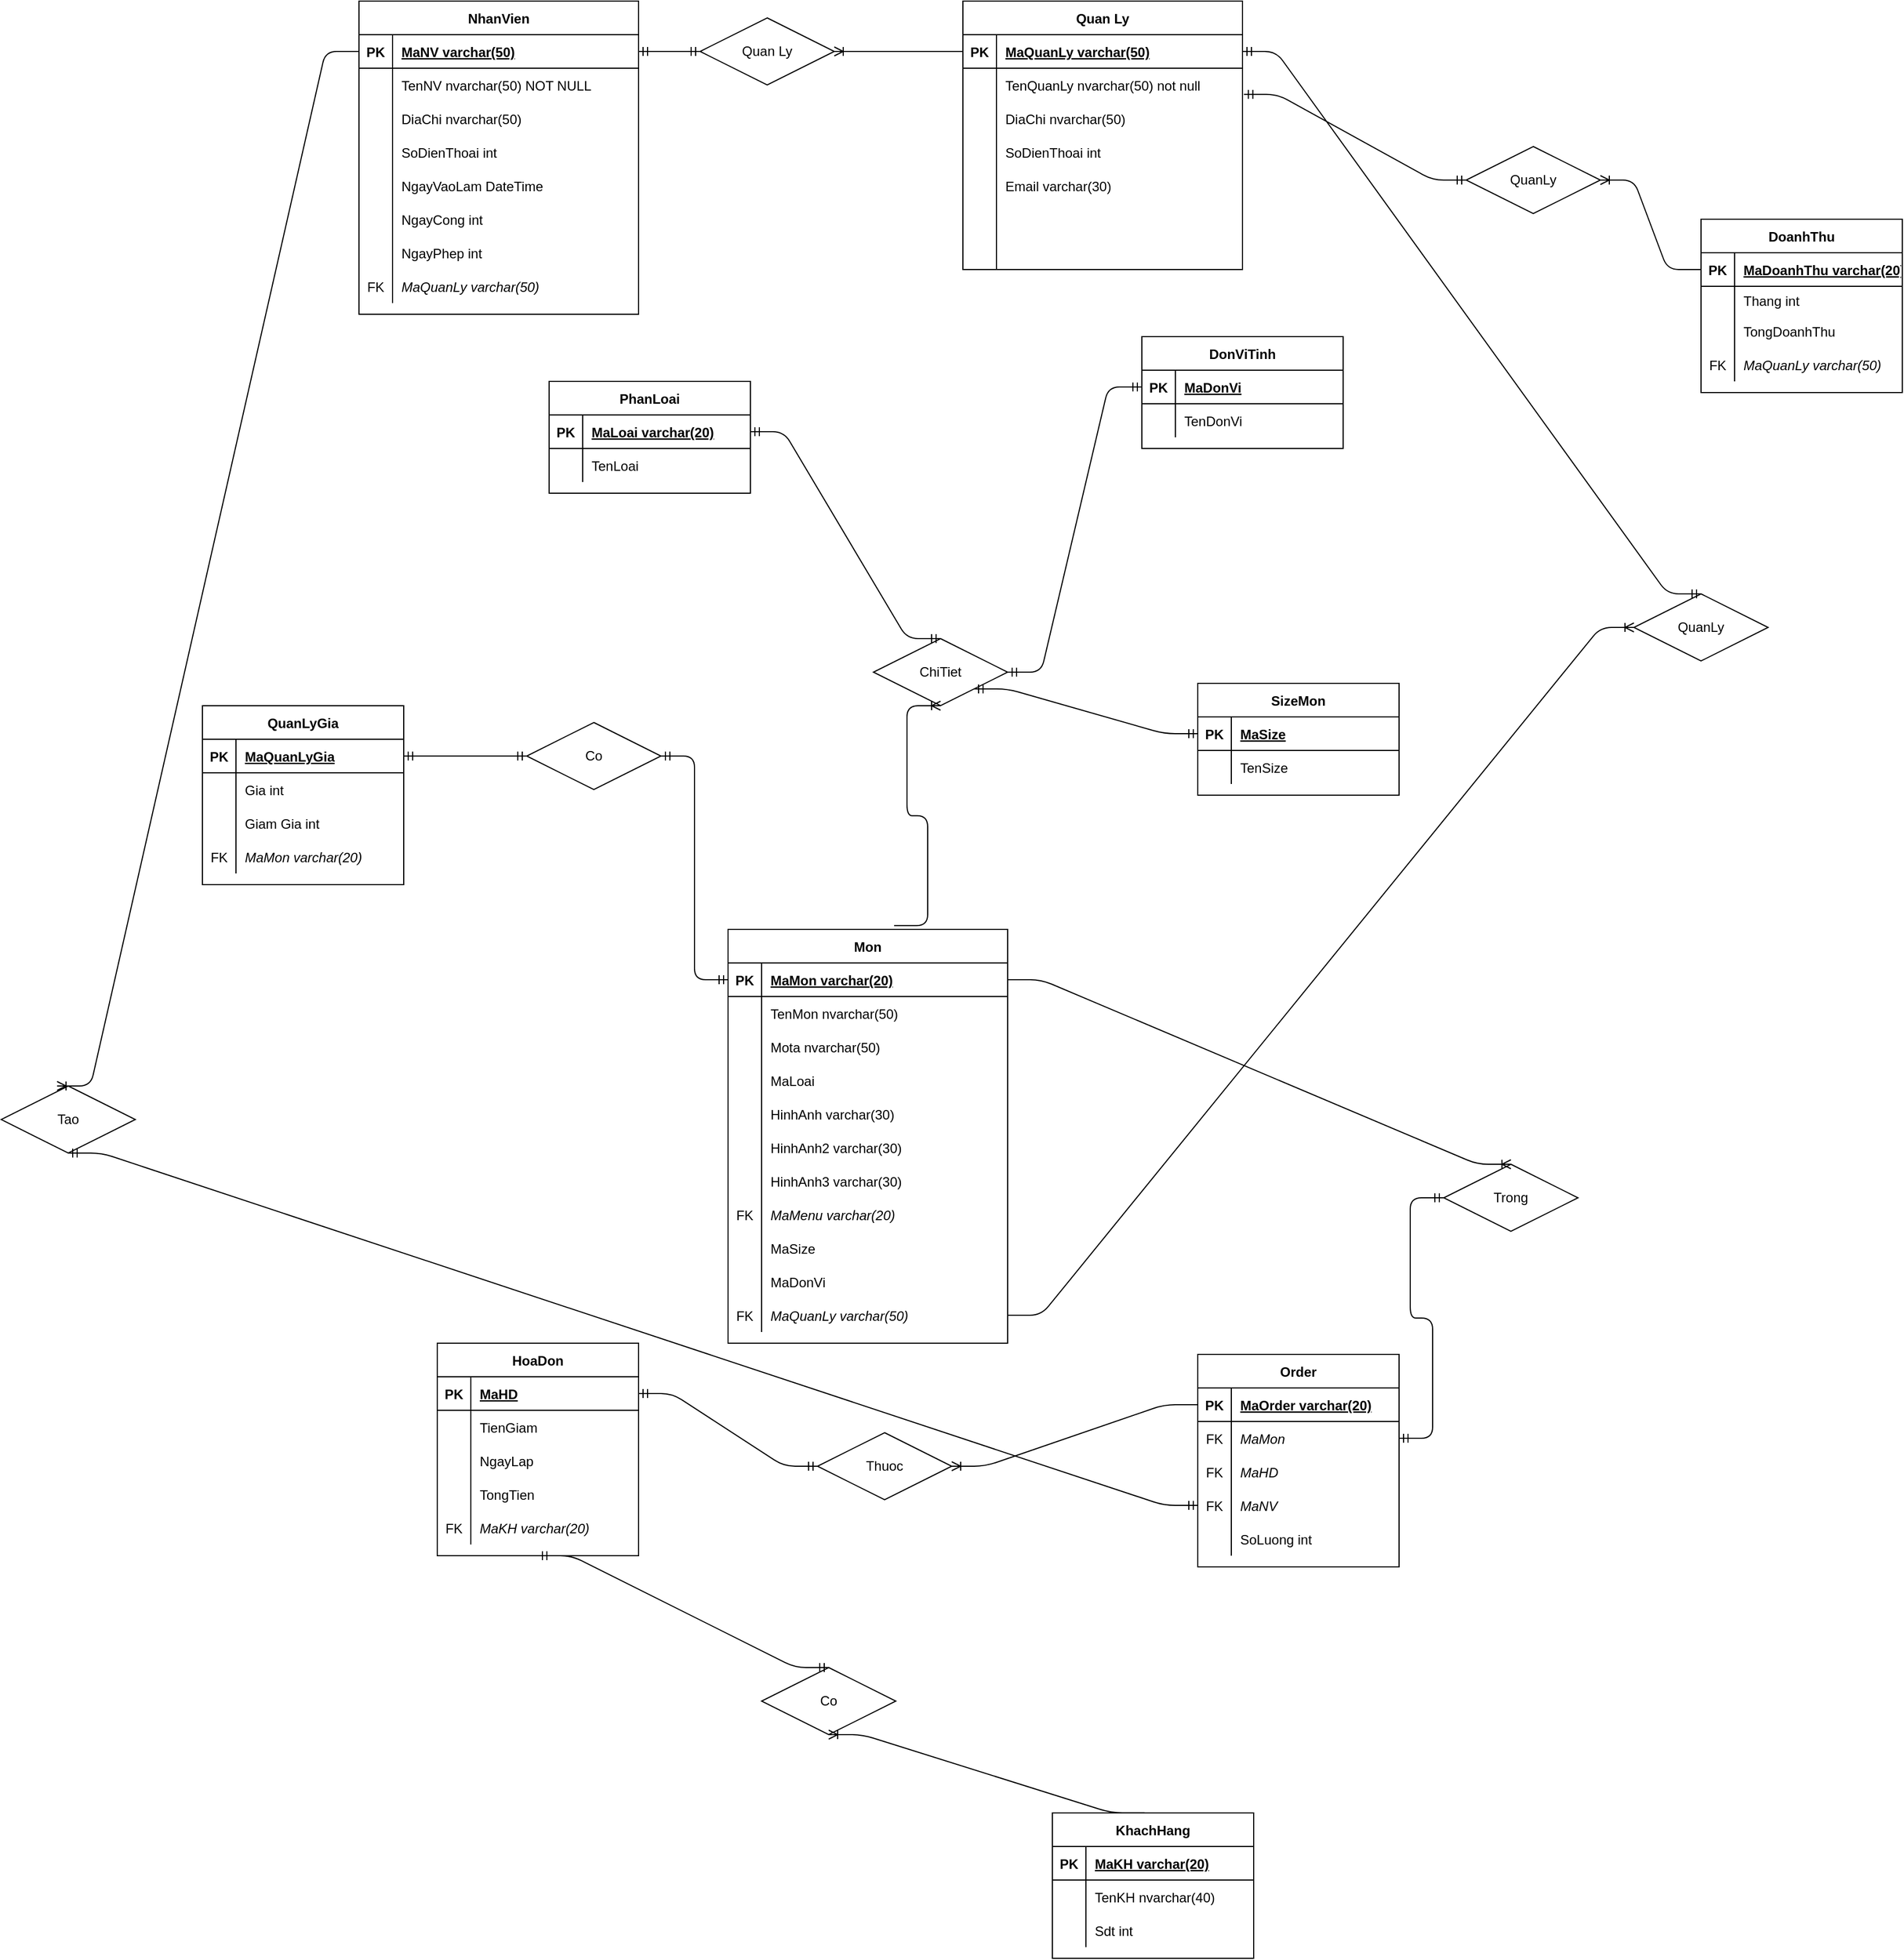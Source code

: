<mxfile version="14.5.7" type="github">
  <diagram id="R2lEEEUBdFMjLlhIrx00" name="Page-1">
    <mxGraphModel dx="3743" dy="1640" grid="1" gridSize="10" guides="1" tooltips="1" connect="1" arrows="1" fold="1" page="1" pageScale="1" pageWidth="850" pageHeight="1100" math="0" shadow="0" extFonts="Permanent Marker^https://fonts.googleapis.com/css?family=Permanent+Marker">
      <root>
        <mxCell id="0" />
        <mxCell id="1" parent="0" />
        <mxCell id="C-vyLk0tnHw3VtMMgP7b-2" value="Quan Ly" style="shape=table;startSize=30;container=1;collapsible=1;childLayout=tableLayout;fixedRows=1;rowLines=0;fontStyle=1;align=center;resizeLast=1;" parent="1" vertex="1">
          <mxGeometry x="660" y="120" width="250" height="240" as="geometry" />
        </mxCell>
        <mxCell id="C-vyLk0tnHw3VtMMgP7b-3" value="" style="shape=partialRectangle;collapsible=0;dropTarget=0;pointerEvents=0;fillColor=none;points=[[0,0.5],[1,0.5]];portConstraint=eastwest;top=0;left=0;right=0;bottom=1;" parent="C-vyLk0tnHw3VtMMgP7b-2" vertex="1">
          <mxGeometry y="30" width="250" height="30" as="geometry" />
        </mxCell>
        <mxCell id="C-vyLk0tnHw3VtMMgP7b-4" value="PK" style="shape=partialRectangle;overflow=hidden;connectable=0;fillColor=none;top=0;left=0;bottom=0;right=0;fontStyle=1;" parent="C-vyLk0tnHw3VtMMgP7b-3" vertex="1">
          <mxGeometry width="30" height="30" as="geometry" />
        </mxCell>
        <mxCell id="C-vyLk0tnHw3VtMMgP7b-5" value="MaQuanLy varchar(50)" style="shape=partialRectangle;overflow=hidden;connectable=0;fillColor=none;top=0;left=0;bottom=0;right=0;align=left;spacingLeft=6;fontStyle=5;" parent="C-vyLk0tnHw3VtMMgP7b-3" vertex="1">
          <mxGeometry x="30" width="220" height="30" as="geometry" />
        </mxCell>
        <mxCell id="C-vyLk0tnHw3VtMMgP7b-6" value="" style="shape=partialRectangle;collapsible=0;dropTarget=0;pointerEvents=0;fillColor=none;points=[[0,0.5],[1,0.5]];portConstraint=eastwest;top=0;left=0;right=0;bottom=0;" parent="C-vyLk0tnHw3VtMMgP7b-2" vertex="1">
          <mxGeometry y="60" width="250" height="30" as="geometry" />
        </mxCell>
        <mxCell id="C-vyLk0tnHw3VtMMgP7b-7" value="" style="shape=partialRectangle;overflow=hidden;connectable=0;fillColor=none;top=0;left=0;bottom=0;right=0;" parent="C-vyLk0tnHw3VtMMgP7b-6" vertex="1">
          <mxGeometry width="30" height="30" as="geometry" />
        </mxCell>
        <mxCell id="C-vyLk0tnHw3VtMMgP7b-8" value="TenQuanLy nvarchar(50) not null" style="shape=partialRectangle;overflow=hidden;connectable=0;fillColor=none;top=0;left=0;bottom=0;right=0;align=left;spacingLeft=6;" parent="C-vyLk0tnHw3VtMMgP7b-6" vertex="1">
          <mxGeometry x="30" width="220" height="30" as="geometry" />
        </mxCell>
        <mxCell id="C-vyLk0tnHw3VtMMgP7b-9" value="" style="shape=partialRectangle;collapsible=0;dropTarget=0;pointerEvents=0;fillColor=none;points=[[0,0.5],[1,0.5]];portConstraint=eastwest;top=0;left=0;right=0;bottom=0;" parent="C-vyLk0tnHw3VtMMgP7b-2" vertex="1">
          <mxGeometry y="90" width="250" height="30" as="geometry" />
        </mxCell>
        <mxCell id="C-vyLk0tnHw3VtMMgP7b-10" value="" style="shape=partialRectangle;overflow=hidden;connectable=0;fillColor=none;top=0;left=0;bottom=0;right=0;" parent="C-vyLk0tnHw3VtMMgP7b-9" vertex="1">
          <mxGeometry width="30" height="30" as="geometry" />
        </mxCell>
        <mxCell id="C-vyLk0tnHw3VtMMgP7b-11" value="DiaChi nvarchar(50)" style="shape=partialRectangle;overflow=hidden;connectable=0;fillColor=none;top=0;left=0;bottom=0;right=0;align=left;spacingLeft=6;" parent="C-vyLk0tnHw3VtMMgP7b-9" vertex="1">
          <mxGeometry x="30" width="220" height="30" as="geometry" />
        </mxCell>
        <mxCell id="LUXs8uu_ALPXxL6CCPaX-58" value="" style="shape=partialRectangle;collapsible=0;dropTarget=0;pointerEvents=0;fillColor=none;points=[[0,0.5],[1,0.5]];portConstraint=eastwest;top=0;left=0;right=0;bottom=0;" vertex="1" parent="C-vyLk0tnHw3VtMMgP7b-2">
          <mxGeometry y="120" width="250" height="30" as="geometry" />
        </mxCell>
        <mxCell id="LUXs8uu_ALPXxL6CCPaX-59" value="" style="shape=partialRectangle;overflow=hidden;connectable=0;fillColor=none;top=0;left=0;bottom=0;right=0;" vertex="1" parent="LUXs8uu_ALPXxL6CCPaX-58">
          <mxGeometry width="30" height="30" as="geometry" />
        </mxCell>
        <mxCell id="LUXs8uu_ALPXxL6CCPaX-60" value="SoDienThoai int" style="shape=partialRectangle;overflow=hidden;connectable=0;fillColor=none;top=0;left=0;bottom=0;right=0;align=left;spacingLeft=6;" vertex="1" parent="LUXs8uu_ALPXxL6CCPaX-58">
          <mxGeometry x="30" width="220" height="30" as="geometry" />
        </mxCell>
        <mxCell id="LUXs8uu_ALPXxL6CCPaX-61" value="" style="shape=partialRectangle;collapsible=0;dropTarget=0;pointerEvents=0;fillColor=none;points=[[0,0.5],[1,0.5]];portConstraint=eastwest;top=0;left=0;right=0;bottom=0;" vertex="1" parent="C-vyLk0tnHw3VtMMgP7b-2">
          <mxGeometry y="150" width="250" height="30" as="geometry" />
        </mxCell>
        <mxCell id="LUXs8uu_ALPXxL6CCPaX-62" value="" style="shape=partialRectangle;overflow=hidden;connectable=0;fillColor=none;top=0;left=0;bottom=0;right=0;" vertex="1" parent="LUXs8uu_ALPXxL6CCPaX-61">
          <mxGeometry width="30" height="30" as="geometry" />
        </mxCell>
        <mxCell id="LUXs8uu_ALPXxL6CCPaX-63" value="Email varchar(30)" style="shape=partialRectangle;overflow=hidden;connectable=0;fillColor=none;top=0;left=0;bottom=0;right=0;align=left;spacingLeft=6;" vertex="1" parent="LUXs8uu_ALPXxL6CCPaX-61">
          <mxGeometry x="30" width="220" height="30" as="geometry" />
        </mxCell>
        <mxCell id="LUXs8uu_ALPXxL6CCPaX-64" value="" style="shape=partialRectangle;collapsible=0;dropTarget=0;pointerEvents=0;fillColor=none;points=[[0,0.5],[1,0.5]];portConstraint=eastwest;top=0;left=0;right=0;bottom=0;" vertex="1" parent="C-vyLk0tnHw3VtMMgP7b-2">
          <mxGeometry y="180" width="250" height="30" as="geometry" />
        </mxCell>
        <mxCell id="LUXs8uu_ALPXxL6CCPaX-65" value="" style="shape=partialRectangle;overflow=hidden;connectable=0;fillColor=none;top=0;left=0;bottom=0;right=0;" vertex="1" parent="LUXs8uu_ALPXxL6CCPaX-64">
          <mxGeometry width="30" height="30" as="geometry" />
        </mxCell>
        <mxCell id="LUXs8uu_ALPXxL6CCPaX-66" value="" style="shape=partialRectangle;overflow=hidden;connectable=0;fillColor=none;top=0;left=0;bottom=0;right=0;align=left;spacingLeft=6;" vertex="1" parent="LUXs8uu_ALPXxL6CCPaX-64">
          <mxGeometry x="30" width="220" height="30" as="geometry" />
        </mxCell>
        <mxCell id="LUXs8uu_ALPXxL6CCPaX-67" value="" style="shape=partialRectangle;collapsible=0;dropTarget=0;pointerEvents=0;fillColor=none;points=[[0,0.5],[1,0.5]];portConstraint=eastwest;top=0;left=0;right=0;bottom=0;" vertex="1" parent="C-vyLk0tnHw3VtMMgP7b-2">
          <mxGeometry y="210" width="250" height="30" as="geometry" />
        </mxCell>
        <mxCell id="LUXs8uu_ALPXxL6CCPaX-68" value="" style="shape=partialRectangle;overflow=hidden;connectable=0;fillColor=none;top=0;left=0;bottom=0;right=0;" vertex="1" parent="LUXs8uu_ALPXxL6CCPaX-67">
          <mxGeometry width="30" height="30" as="geometry" />
        </mxCell>
        <mxCell id="LUXs8uu_ALPXxL6CCPaX-69" value="" style="shape=partialRectangle;overflow=hidden;connectable=0;fillColor=none;top=0;left=0;bottom=0;right=0;align=left;spacingLeft=6;" vertex="1" parent="LUXs8uu_ALPXxL6CCPaX-67">
          <mxGeometry x="30" width="220" height="30" as="geometry" />
        </mxCell>
        <mxCell id="C-vyLk0tnHw3VtMMgP7b-13" value="Mon" style="shape=table;startSize=30;container=1;collapsible=1;childLayout=tableLayout;fixedRows=1;rowLines=0;fontStyle=1;align=center;resizeLast=1;" parent="1" vertex="1">
          <mxGeometry x="450" y="950" width="250" height="370" as="geometry" />
        </mxCell>
        <mxCell id="C-vyLk0tnHw3VtMMgP7b-14" value="" style="shape=partialRectangle;collapsible=0;dropTarget=0;pointerEvents=0;fillColor=none;points=[[0,0.5],[1,0.5]];portConstraint=eastwest;top=0;left=0;right=0;bottom=1;" parent="C-vyLk0tnHw3VtMMgP7b-13" vertex="1">
          <mxGeometry y="30" width="250" height="30" as="geometry" />
        </mxCell>
        <mxCell id="C-vyLk0tnHw3VtMMgP7b-15" value="PK" style="shape=partialRectangle;overflow=hidden;connectable=0;fillColor=none;top=0;left=0;bottom=0;right=0;fontStyle=1;" parent="C-vyLk0tnHw3VtMMgP7b-14" vertex="1">
          <mxGeometry width="30" height="30" as="geometry" />
        </mxCell>
        <mxCell id="C-vyLk0tnHw3VtMMgP7b-16" value="MaMon varchar(20)" style="shape=partialRectangle;overflow=hidden;connectable=0;fillColor=none;top=0;left=0;bottom=0;right=0;align=left;spacingLeft=6;fontStyle=5;" parent="C-vyLk0tnHw3VtMMgP7b-14" vertex="1">
          <mxGeometry x="30" width="220" height="30" as="geometry" />
        </mxCell>
        <mxCell id="C-vyLk0tnHw3VtMMgP7b-17" value="" style="shape=partialRectangle;collapsible=0;dropTarget=0;pointerEvents=0;fillColor=none;points=[[0,0.5],[1,0.5]];portConstraint=eastwest;top=0;left=0;right=0;bottom=0;" parent="C-vyLk0tnHw3VtMMgP7b-13" vertex="1">
          <mxGeometry y="60" width="250" height="30" as="geometry" />
        </mxCell>
        <mxCell id="C-vyLk0tnHw3VtMMgP7b-18" value="" style="shape=partialRectangle;overflow=hidden;connectable=0;fillColor=none;top=0;left=0;bottom=0;right=0;" parent="C-vyLk0tnHw3VtMMgP7b-17" vertex="1">
          <mxGeometry width="30" height="30" as="geometry" />
        </mxCell>
        <mxCell id="C-vyLk0tnHw3VtMMgP7b-19" value="TenMon nvarchar(50)" style="shape=partialRectangle;overflow=hidden;connectable=0;fillColor=none;top=0;left=0;bottom=0;right=0;align=left;spacingLeft=6;" parent="C-vyLk0tnHw3VtMMgP7b-17" vertex="1">
          <mxGeometry x="30" width="220" height="30" as="geometry" />
        </mxCell>
        <mxCell id="C-vyLk0tnHw3VtMMgP7b-20" value="" style="shape=partialRectangle;collapsible=0;dropTarget=0;pointerEvents=0;fillColor=none;points=[[0,0.5],[1,0.5]];portConstraint=eastwest;top=0;left=0;right=0;bottom=0;" parent="C-vyLk0tnHw3VtMMgP7b-13" vertex="1">
          <mxGeometry y="90" width="250" height="30" as="geometry" />
        </mxCell>
        <mxCell id="C-vyLk0tnHw3VtMMgP7b-21" value="" style="shape=partialRectangle;overflow=hidden;connectable=0;fillColor=none;top=0;left=0;bottom=0;right=0;" parent="C-vyLk0tnHw3VtMMgP7b-20" vertex="1">
          <mxGeometry width="30" height="30" as="geometry" />
        </mxCell>
        <mxCell id="C-vyLk0tnHw3VtMMgP7b-22" value="Mota nvarchar(50)" style="shape=partialRectangle;overflow=hidden;connectable=0;fillColor=none;top=0;left=0;bottom=0;right=0;align=left;spacingLeft=6;" parent="C-vyLk0tnHw3VtMMgP7b-20" vertex="1">
          <mxGeometry x="30" width="220" height="30" as="geometry" />
        </mxCell>
        <mxCell id="LUXs8uu_ALPXxL6CCPaX-73" value="" style="shape=partialRectangle;collapsible=0;dropTarget=0;pointerEvents=0;fillColor=none;points=[[0,0.5],[1,0.5]];portConstraint=eastwest;top=0;left=0;right=0;bottom=0;" vertex="1" parent="C-vyLk0tnHw3VtMMgP7b-13">
          <mxGeometry y="120" width="250" height="30" as="geometry" />
        </mxCell>
        <mxCell id="LUXs8uu_ALPXxL6CCPaX-74" value="" style="shape=partialRectangle;overflow=hidden;connectable=0;fillColor=none;top=0;left=0;bottom=0;right=0;" vertex="1" parent="LUXs8uu_ALPXxL6CCPaX-73">
          <mxGeometry width="30" height="30" as="geometry" />
        </mxCell>
        <mxCell id="LUXs8uu_ALPXxL6CCPaX-75" value="MaLoai" style="shape=partialRectangle;overflow=hidden;connectable=0;fillColor=none;top=0;left=0;bottom=0;right=0;align=left;spacingLeft=6;" vertex="1" parent="LUXs8uu_ALPXxL6CCPaX-73">
          <mxGeometry x="30" width="220" height="30" as="geometry" />
        </mxCell>
        <mxCell id="LUXs8uu_ALPXxL6CCPaX-79" value="" style="shape=partialRectangle;collapsible=0;dropTarget=0;pointerEvents=0;fillColor=none;points=[[0,0.5],[1,0.5]];portConstraint=eastwest;top=0;left=0;right=0;bottom=0;" vertex="1" parent="C-vyLk0tnHw3VtMMgP7b-13">
          <mxGeometry y="150" width="250" height="30" as="geometry" />
        </mxCell>
        <mxCell id="LUXs8uu_ALPXxL6CCPaX-80" value="" style="shape=partialRectangle;overflow=hidden;connectable=0;fillColor=none;top=0;left=0;bottom=0;right=0;" vertex="1" parent="LUXs8uu_ALPXxL6CCPaX-79">
          <mxGeometry width="30" height="30" as="geometry" />
        </mxCell>
        <mxCell id="LUXs8uu_ALPXxL6CCPaX-81" value="HinhAnh varchar(30)" style="shape=partialRectangle;overflow=hidden;connectable=0;fillColor=none;top=0;left=0;bottom=0;right=0;align=left;spacingLeft=6;" vertex="1" parent="LUXs8uu_ALPXxL6CCPaX-79">
          <mxGeometry x="30" width="220" height="30" as="geometry" />
        </mxCell>
        <mxCell id="LUXs8uu_ALPXxL6CCPaX-82" value="" style="shape=partialRectangle;collapsible=0;dropTarget=0;pointerEvents=0;fillColor=none;points=[[0,0.5],[1,0.5]];portConstraint=eastwest;top=0;left=0;right=0;bottom=0;" vertex="1" parent="C-vyLk0tnHw3VtMMgP7b-13">
          <mxGeometry y="180" width="250" height="30" as="geometry" />
        </mxCell>
        <mxCell id="LUXs8uu_ALPXxL6CCPaX-83" value="" style="shape=partialRectangle;overflow=hidden;connectable=0;fillColor=none;top=0;left=0;bottom=0;right=0;" vertex="1" parent="LUXs8uu_ALPXxL6CCPaX-82">
          <mxGeometry width="30" height="30" as="geometry" />
        </mxCell>
        <mxCell id="LUXs8uu_ALPXxL6CCPaX-84" value="HinhAnh2 varchar(30)" style="shape=partialRectangle;overflow=hidden;connectable=0;fillColor=none;top=0;left=0;bottom=0;right=0;align=left;spacingLeft=6;" vertex="1" parent="LUXs8uu_ALPXxL6CCPaX-82">
          <mxGeometry x="30" width="220" height="30" as="geometry" />
        </mxCell>
        <mxCell id="LUXs8uu_ALPXxL6CCPaX-107" value="" style="shape=partialRectangle;collapsible=0;dropTarget=0;pointerEvents=0;fillColor=none;points=[[0,0.5],[1,0.5]];portConstraint=eastwest;top=0;left=0;right=0;bottom=0;" vertex="1" parent="C-vyLk0tnHw3VtMMgP7b-13">
          <mxGeometry y="210" width="250" height="30" as="geometry" />
        </mxCell>
        <mxCell id="LUXs8uu_ALPXxL6CCPaX-108" value="" style="shape=partialRectangle;overflow=hidden;connectable=0;fillColor=none;top=0;left=0;bottom=0;right=0;" vertex="1" parent="LUXs8uu_ALPXxL6CCPaX-107">
          <mxGeometry width="30" height="30" as="geometry" />
        </mxCell>
        <mxCell id="LUXs8uu_ALPXxL6CCPaX-109" value="HinhAnh3 varchar(30)" style="shape=partialRectangle;overflow=hidden;connectable=0;fillColor=none;top=0;left=0;bottom=0;right=0;align=left;spacingLeft=6;" vertex="1" parent="LUXs8uu_ALPXxL6CCPaX-107">
          <mxGeometry x="30" width="220" height="30" as="geometry" />
        </mxCell>
        <mxCell id="LUXs8uu_ALPXxL6CCPaX-145" value="" style="shape=partialRectangle;collapsible=0;dropTarget=0;pointerEvents=0;fillColor=none;points=[[0,0.5],[1,0.5]];portConstraint=eastwest;top=0;left=0;right=0;bottom=0;" vertex="1" parent="C-vyLk0tnHw3VtMMgP7b-13">
          <mxGeometry y="240" width="250" height="30" as="geometry" />
        </mxCell>
        <mxCell id="LUXs8uu_ALPXxL6CCPaX-146" value="FK" style="shape=partialRectangle;overflow=hidden;connectable=0;fillColor=none;top=0;left=0;bottom=0;right=0;" vertex="1" parent="LUXs8uu_ALPXxL6CCPaX-145">
          <mxGeometry width="30" height="30" as="geometry" />
        </mxCell>
        <mxCell id="LUXs8uu_ALPXxL6CCPaX-147" value="MaMenu varchar(20)" style="shape=partialRectangle;overflow=hidden;connectable=0;fillColor=none;top=0;left=0;bottom=0;right=0;align=left;spacingLeft=6;fontStyle=2" vertex="1" parent="LUXs8uu_ALPXxL6CCPaX-145">
          <mxGeometry x="30" width="220" height="30" as="geometry" />
        </mxCell>
        <mxCell id="LUXs8uu_ALPXxL6CCPaX-290" value="" style="shape=partialRectangle;collapsible=0;dropTarget=0;pointerEvents=0;fillColor=none;points=[[0,0.5],[1,0.5]];portConstraint=eastwest;top=0;left=0;right=0;bottom=0;" vertex="1" parent="C-vyLk0tnHw3VtMMgP7b-13">
          <mxGeometry y="270" width="250" height="30" as="geometry" />
        </mxCell>
        <mxCell id="LUXs8uu_ALPXxL6CCPaX-291" value="" style="shape=partialRectangle;overflow=hidden;connectable=0;fillColor=none;top=0;left=0;bottom=0;right=0;" vertex="1" parent="LUXs8uu_ALPXxL6CCPaX-290">
          <mxGeometry width="30" height="30" as="geometry" />
        </mxCell>
        <mxCell id="LUXs8uu_ALPXxL6CCPaX-292" value="MaSize" style="shape=partialRectangle;overflow=hidden;connectable=0;fillColor=none;top=0;left=0;bottom=0;right=0;align=left;spacingLeft=6;" vertex="1" parent="LUXs8uu_ALPXxL6CCPaX-290">
          <mxGeometry x="30" width="220" height="30" as="geometry" />
        </mxCell>
        <mxCell id="LUXs8uu_ALPXxL6CCPaX-306" value="" style="shape=partialRectangle;collapsible=0;dropTarget=0;pointerEvents=0;fillColor=none;points=[[0,0.5],[1,0.5]];portConstraint=eastwest;top=0;left=0;right=0;bottom=0;" vertex="1" parent="C-vyLk0tnHw3VtMMgP7b-13">
          <mxGeometry y="300" width="250" height="30" as="geometry" />
        </mxCell>
        <mxCell id="LUXs8uu_ALPXxL6CCPaX-307" value="" style="shape=partialRectangle;overflow=hidden;connectable=0;fillColor=none;top=0;left=0;bottom=0;right=0;" vertex="1" parent="LUXs8uu_ALPXxL6CCPaX-306">
          <mxGeometry width="30" height="30" as="geometry" />
        </mxCell>
        <mxCell id="LUXs8uu_ALPXxL6CCPaX-308" value="MaDonVi" style="shape=partialRectangle;overflow=hidden;connectable=0;fillColor=none;top=0;left=0;bottom=0;right=0;align=left;spacingLeft=6;" vertex="1" parent="LUXs8uu_ALPXxL6CCPaX-306">
          <mxGeometry x="30" width="220" height="30" as="geometry" />
        </mxCell>
        <mxCell id="LUXs8uu_ALPXxL6CCPaX-326" value="" style="shape=partialRectangle;collapsible=0;dropTarget=0;pointerEvents=0;fillColor=none;points=[[0,0.5],[1,0.5]];portConstraint=eastwest;top=0;left=0;right=0;bottom=0;" vertex="1" parent="C-vyLk0tnHw3VtMMgP7b-13">
          <mxGeometry y="330" width="250" height="30" as="geometry" />
        </mxCell>
        <mxCell id="LUXs8uu_ALPXxL6CCPaX-327" value="FK" style="shape=partialRectangle;overflow=hidden;connectable=0;fillColor=none;top=0;left=0;bottom=0;right=0;" vertex="1" parent="LUXs8uu_ALPXxL6CCPaX-326">
          <mxGeometry width="30" height="30" as="geometry" />
        </mxCell>
        <mxCell id="LUXs8uu_ALPXxL6CCPaX-328" value="MaQuanLy varchar(50)" style="shape=partialRectangle;overflow=hidden;connectable=0;fillColor=none;top=0;left=0;bottom=0;right=0;align=left;spacingLeft=6;fontStyle=2" vertex="1" parent="LUXs8uu_ALPXxL6CCPaX-326">
          <mxGeometry x="30" width="220" height="30" as="geometry" />
        </mxCell>
        <mxCell id="C-vyLk0tnHw3VtMMgP7b-23" value="NhanVien" style="shape=table;startSize=30;container=1;collapsible=1;childLayout=tableLayout;fixedRows=1;rowLines=0;fontStyle=1;align=center;resizeLast=1;" parent="1" vertex="1">
          <mxGeometry x="120" y="120" width="250" height="280" as="geometry" />
        </mxCell>
        <mxCell id="C-vyLk0tnHw3VtMMgP7b-24" value="" style="shape=partialRectangle;collapsible=0;dropTarget=0;pointerEvents=0;fillColor=none;points=[[0,0.5],[1,0.5]];portConstraint=eastwest;top=0;left=0;right=0;bottom=1;" parent="C-vyLk0tnHw3VtMMgP7b-23" vertex="1">
          <mxGeometry y="30" width="250" height="30" as="geometry" />
        </mxCell>
        <mxCell id="C-vyLk0tnHw3VtMMgP7b-25" value="PK" style="shape=partialRectangle;overflow=hidden;connectable=0;fillColor=none;top=0;left=0;bottom=0;right=0;fontStyle=1;" parent="C-vyLk0tnHw3VtMMgP7b-24" vertex="1">
          <mxGeometry width="30" height="30" as="geometry" />
        </mxCell>
        <mxCell id="C-vyLk0tnHw3VtMMgP7b-26" value="MaNV varchar(50)" style="shape=partialRectangle;overflow=hidden;connectable=0;fillColor=none;top=0;left=0;bottom=0;right=0;align=left;spacingLeft=6;fontStyle=5;" parent="C-vyLk0tnHw3VtMMgP7b-24" vertex="1">
          <mxGeometry x="30" width="220" height="30" as="geometry" />
        </mxCell>
        <mxCell id="C-vyLk0tnHw3VtMMgP7b-27" value="" style="shape=partialRectangle;collapsible=0;dropTarget=0;pointerEvents=0;fillColor=none;points=[[0,0.5],[1,0.5]];portConstraint=eastwest;top=0;left=0;right=0;bottom=0;" parent="C-vyLk0tnHw3VtMMgP7b-23" vertex="1">
          <mxGeometry y="60" width="250" height="30" as="geometry" />
        </mxCell>
        <mxCell id="C-vyLk0tnHw3VtMMgP7b-28" value="" style="shape=partialRectangle;overflow=hidden;connectable=0;fillColor=none;top=0;left=0;bottom=0;right=0;" parent="C-vyLk0tnHw3VtMMgP7b-27" vertex="1">
          <mxGeometry width="30" height="30" as="geometry" />
        </mxCell>
        <mxCell id="C-vyLk0tnHw3VtMMgP7b-29" value="TenNV nvarchar(50) NOT NULL" style="shape=partialRectangle;overflow=hidden;connectable=0;fillColor=none;top=0;left=0;bottom=0;right=0;align=left;spacingLeft=6;" parent="C-vyLk0tnHw3VtMMgP7b-27" vertex="1">
          <mxGeometry x="30" width="220" height="30" as="geometry" />
        </mxCell>
        <mxCell id="LUXs8uu_ALPXxL6CCPaX-8" value="" style="shape=partialRectangle;collapsible=0;dropTarget=0;pointerEvents=0;fillColor=none;points=[[0,0.5],[1,0.5]];portConstraint=eastwest;top=0;left=0;right=0;bottom=0;" vertex="1" parent="C-vyLk0tnHw3VtMMgP7b-23">
          <mxGeometry y="90" width="250" height="30" as="geometry" />
        </mxCell>
        <mxCell id="LUXs8uu_ALPXxL6CCPaX-9" value="" style="shape=partialRectangle;overflow=hidden;connectable=0;fillColor=none;top=0;left=0;bottom=0;right=0;" vertex="1" parent="LUXs8uu_ALPXxL6CCPaX-8">
          <mxGeometry width="30" height="30" as="geometry" />
        </mxCell>
        <mxCell id="LUXs8uu_ALPXxL6CCPaX-10" value="DiaChi nvarchar(50)" style="shape=partialRectangle;overflow=hidden;connectable=0;fillColor=none;top=0;left=0;bottom=0;right=0;align=left;spacingLeft=6;" vertex="1" parent="LUXs8uu_ALPXxL6CCPaX-8">
          <mxGeometry x="30" width="220" height="30" as="geometry" />
        </mxCell>
        <mxCell id="LUXs8uu_ALPXxL6CCPaX-11" value="" style="shape=partialRectangle;collapsible=0;dropTarget=0;pointerEvents=0;fillColor=none;points=[[0,0.5],[1,0.5]];portConstraint=eastwest;top=0;left=0;right=0;bottom=0;" vertex="1" parent="C-vyLk0tnHw3VtMMgP7b-23">
          <mxGeometry y="120" width="250" height="30" as="geometry" />
        </mxCell>
        <mxCell id="LUXs8uu_ALPXxL6CCPaX-12" value="" style="shape=partialRectangle;overflow=hidden;connectable=0;fillColor=none;top=0;left=0;bottom=0;right=0;" vertex="1" parent="LUXs8uu_ALPXxL6CCPaX-11">
          <mxGeometry width="30" height="30" as="geometry" />
        </mxCell>
        <mxCell id="LUXs8uu_ALPXxL6CCPaX-13" value="SoDienThoai int" style="shape=partialRectangle;overflow=hidden;connectable=0;fillColor=none;top=0;left=0;bottom=0;right=0;align=left;spacingLeft=6;" vertex="1" parent="LUXs8uu_ALPXxL6CCPaX-11">
          <mxGeometry x="30" width="220" height="30" as="geometry" />
        </mxCell>
        <mxCell id="LUXs8uu_ALPXxL6CCPaX-14" value="" style="shape=partialRectangle;collapsible=0;dropTarget=0;pointerEvents=0;fillColor=none;points=[[0,0.5],[1,0.5]];portConstraint=eastwest;top=0;left=0;right=0;bottom=0;" vertex="1" parent="C-vyLk0tnHw3VtMMgP7b-23">
          <mxGeometry y="150" width="250" height="30" as="geometry" />
        </mxCell>
        <mxCell id="LUXs8uu_ALPXxL6CCPaX-15" value="" style="shape=partialRectangle;overflow=hidden;connectable=0;fillColor=none;top=0;left=0;bottom=0;right=0;" vertex="1" parent="LUXs8uu_ALPXxL6CCPaX-14">
          <mxGeometry width="30" height="30" as="geometry" />
        </mxCell>
        <mxCell id="LUXs8uu_ALPXxL6CCPaX-16" value="NgayVaoLam DateTime" style="shape=partialRectangle;overflow=hidden;connectable=0;fillColor=none;top=0;left=0;bottom=0;right=0;align=left;spacingLeft=6;" vertex="1" parent="LUXs8uu_ALPXxL6CCPaX-14">
          <mxGeometry x="30" width="220" height="30" as="geometry" />
        </mxCell>
        <mxCell id="LUXs8uu_ALPXxL6CCPaX-17" value="" style="shape=partialRectangle;collapsible=0;dropTarget=0;pointerEvents=0;fillColor=none;points=[[0,0.5],[1,0.5]];portConstraint=eastwest;top=0;left=0;right=0;bottom=0;" vertex="1" parent="C-vyLk0tnHw3VtMMgP7b-23">
          <mxGeometry y="180" width="250" height="30" as="geometry" />
        </mxCell>
        <mxCell id="LUXs8uu_ALPXxL6CCPaX-18" value="" style="shape=partialRectangle;overflow=hidden;connectable=0;fillColor=none;top=0;left=0;bottom=0;right=0;" vertex="1" parent="LUXs8uu_ALPXxL6CCPaX-17">
          <mxGeometry width="30" height="30" as="geometry" />
        </mxCell>
        <mxCell id="LUXs8uu_ALPXxL6CCPaX-19" value="NgayCong int" style="shape=partialRectangle;overflow=hidden;connectable=0;fillColor=none;top=0;left=0;bottom=0;right=0;align=left;spacingLeft=6;" vertex="1" parent="LUXs8uu_ALPXxL6CCPaX-17">
          <mxGeometry x="30" width="220" height="30" as="geometry" />
        </mxCell>
        <mxCell id="LUXs8uu_ALPXxL6CCPaX-45" value="" style="shape=partialRectangle;collapsible=0;dropTarget=0;pointerEvents=0;fillColor=none;points=[[0,0.5],[1,0.5]];portConstraint=eastwest;top=0;left=0;right=0;bottom=0;" vertex="1" parent="C-vyLk0tnHw3VtMMgP7b-23">
          <mxGeometry y="210" width="250" height="30" as="geometry" />
        </mxCell>
        <mxCell id="LUXs8uu_ALPXxL6CCPaX-46" value="" style="shape=partialRectangle;overflow=hidden;connectable=0;fillColor=none;top=0;left=0;bottom=0;right=0;" vertex="1" parent="LUXs8uu_ALPXxL6CCPaX-45">
          <mxGeometry width="30" height="30" as="geometry" />
        </mxCell>
        <mxCell id="LUXs8uu_ALPXxL6CCPaX-47" value="NgayPhep int" style="shape=partialRectangle;overflow=hidden;connectable=0;fillColor=none;top=0;left=0;bottom=0;right=0;align=left;spacingLeft=6;" vertex="1" parent="LUXs8uu_ALPXxL6CCPaX-45">
          <mxGeometry x="30" width="220" height="30" as="geometry" />
        </mxCell>
        <mxCell id="LUXs8uu_ALPXxL6CCPaX-70" value="" style="shape=partialRectangle;collapsible=0;dropTarget=0;pointerEvents=0;fillColor=none;points=[[0,0.5],[1,0.5]];portConstraint=eastwest;top=0;left=0;right=0;bottom=0;" vertex="1" parent="C-vyLk0tnHw3VtMMgP7b-23">
          <mxGeometry y="240" width="250" height="30" as="geometry" />
        </mxCell>
        <mxCell id="LUXs8uu_ALPXxL6CCPaX-71" value="FK" style="shape=partialRectangle;overflow=hidden;connectable=0;fillColor=none;top=0;left=0;bottom=0;right=0;" vertex="1" parent="LUXs8uu_ALPXxL6CCPaX-70">
          <mxGeometry width="30" height="30" as="geometry" />
        </mxCell>
        <mxCell id="LUXs8uu_ALPXxL6CCPaX-72" value="MaQuanLy varchar(50)" style="shape=partialRectangle;overflow=hidden;connectable=0;fillColor=none;top=0;left=0;bottom=0;right=0;align=left;spacingLeft=6;fontStyle=2" vertex="1" parent="LUXs8uu_ALPXxL6CCPaX-70">
          <mxGeometry x="30" width="220" height="30" as="geometry" />
        </mxCell>
        <mxCell id="LUXs8uu_ALPXxL6CCPaX-50" value="Quan Ly&lt;br&gt;" style="shape=rhombus;perimeter=rhombusPerimeter;whiteSpace=wrap;html=1;align=center;" vertex="1" parent="1">
          <mxGeometry x="425" y="135" width="120" height="60" as="geometry" />
        </mxCell>
        <mxCell id="LUXs8uu_ALPXxL6CCPaX-56" value="" style="edgeStyle=entityRelationEdgeStyle;fontSize=12;html=1;endArrow=ERmandOne;startArrow=ERmandOne;exitX=1;exitY=0.5;exitDx=0;exitDy=0;entryX=0;entryY=0.5;entryDx=0;entryDy=0;" edge="1" parent="1" source="C-vyLk0tnHw3VtMMgP7b-24" target="LUXs8uu_ALPXxL6CCPaX-50">
          <mxGeometry width="100" height="100" relative="1" as="geometry">
            <mxPoint x="370" y="310" as="sourcePoint" />
            <mxPoint x="470" y="210" as="targetPoint" />
          </mxGeometry>
        </mxCell>
        <mxCell id="LUXs8uu_ALPXxL6CCPaX-57" value="" style="edgeStyle=entityRelationEdgeStyle;fontSize=12;html=1;endArrow=ERoneToMany;entryX=1;entryY=0.5;entryDx=0;entryDy=0;exitX=0;exitY=0.5;exitDx=0;exitDy=0;" edge="1" parent="1" source="C-vyLk0tnHw3VtMMgP7b-3" target="LUXs8uu_ALPXxL6CCPaX-50">
          <mxGeometry width="100" height="100" relative="1" as="geometry">
            <mxPoint x="370" y="310" as="sourcePoint" />
            <mxPoint x="470" y="210" as="targetPoint" />
          </mxGeometry>
        </mxCell>
        <mxCell id="LUXs8uu_ALPXxL6CCPaX-110" value="QuanLyGia" style="shape=table;startSize=30;container=1;collapsible=1;childLayout=tableLayout;fixedRows=1;rowLines=0;fontStyle=1;align=center;resizeLast=1;" vertex="1" parent="1">
          <mxGeometry x="-20" y="750" width="180" height="160" as="geometry" />
        </mxCell>
        <mxCell id="LUXs8uu_ALPXxL6CCPaX-111" value="" style="shape=partialRectangle;collapsible=0;dropTarget=0;pointerEvents=0;fillColor=none;top=0;left=0;bottom=1;right=0;points=[[0,0.5],[1,0.5]];portConstraint=eastwest;" vertex="1" parent="LUXs8uu_ALPXxL6CCPaX-110">
          <mxGeometry y="30" width="180" height="30" as="geometry" />
        </mxCell>
        <mxCell id="LUXs8uu_ALPXxL6CCPaX-112" value="PK" style="shape=partialRectangle;connectable=0;fillColor=none;top=0;left=0;bottom=0;right=0;fontStyle=1;overflow=hidden;" vertex="1" parent="LUXs8uu_ALPXxL6CCPaX-111">
          <mxGeometry width="30" height="30" as="geometry" />
        </mxCell>
        <mxCell id="LUXs8uu_ALPXxL6CCPaX-113" value="MaQuanLyGia" style="shape=partialRectangle;connectable=0;fillColor=none;top=0;left=0;bottom=0;right=0;align=left;spacingLeft=6;fontStyle=5;overflow=hidden;" vertex="1" parent="LUXs8uu_ALPXxL6CCPaX-111">
          <mxGeometry x="30" width="150" height="30" as="geometry" />
        </mxCell>
        <mxCell id="LUXs8uu_ALPXxL6CCPaX-114" value="" style="shape=partialRectangle;collapsible=0;dropTarget=0;pointerEvents=0;fillColor=none;top=0;left=0;bottom=0;right=0;points=[[0,0.5],[1,0.5]];portConstraint=eastwest;" vertex="1" parent="LUXs8uu_ALPXxL6CCPaX-110">
          <mxGeometry y="60" width="180" height="30" as="geometry" />
        </mxCell>
        <mxCell id="LUXs8uu_ALPXxL6CCPaX-115" value="" style="shape=partialRectangle;connectable=0;fillColor=none;top=0;left=0;bottom=0;right=0;editable=1;overflow=hidden;" vertex="1" parent="LUXs8uu_ALPXxL6CCPaX-114">
          <mxGeometry width="30" height="30" as="geometry" />
        </mxCell>
        <mxCell id="LUXs8uu_ALPXxL6CCPaX-116" value="Gia int" style="shape=partialRectangle;connectable=0;fillColor=none;top=0;left=0;bottom=0;right=0;align=left;spacingLeft=6;overflow=hidden;" vertex="1" parent="LUXs8uu_ALPXxL6CCPaX-114">
          <mxGeometry x="30" width="150" height="30" as="geometry" />
        </mxCell>
        <mxCell id="LUXs8uu_ALPXxL6CCPaX-117" value="" style="shape=partialRectangle;collapsible=0;dropTarget=0;pointerEvents=0;fillColor=none;top=0;left=0;bottom=0;right=0;points=[[0,0.5],[1,0.5]];portConstraint=eastwest;" vertex="1" parent="LUXs8uu_ALPXxL6CCPaX-110">
          <mxGeometry y="90" width="180" height="30" as="geometry" />
        </mxCell>
        <mxCell id="LUXs8uu_ALPXxL6CCPaX-118" value="" style="shape=partialRectangle;connectable=0;fillColor=none;top=0;left=0;bottom=0;right=0;editable=1;overflow=hidden;" vertex="1" parent="LUXs8uu_ALPXxL6CCPaX-117">
          <mxGeometry width="30" height="30" as="geometry" />
        </mxCell>
        <mxCell id="LUXs8uu_ALPXxL6CCPaX-119" value="Giam Gia int" style="shape=partialRectangle;connectable=0;fillColor=none;top=0;left=0;bottom=0;right=0;align=left;spacingLeft=6;overflow=hidden;" vertex="1" parent="LUXs8uu_ALPXxL6CCPaX-117">
          <mxGeometry x="30" width="150" height="30" as="geometry" />
        </mxCell>
        <mxCell id="LUXs8uu_ALPXxL6CCPaX-120" value="" style="shape=partialRectangle;collapsible=0;dropTarget=0;pointerEvents=0;fillColor=none;top=0;left=0;bottom=0;right=0;points=[[0,0.5],[1,0.5]];portConstraint=eastwest;" vertex="1" parent="LUXs8uu_ALPXxL6CCPaX-110">
          <mxGeometry y="120" width="180" height="30" as="geometry" />
        </mxCell>
        <mxCell id="LUXs8uu_ALPXxL6CCPaX-121" value="FK" style="shape=partialRectangle;connectable=0;fillColor=none;top=0;left=0;bottom=0;right=0;editable=1;overflow=hidden;" vertex="1" parent="LUXs8uu_ALPXxL6CCPaX-120">
          <mxGeometry width="30" height="30" as="geometry" />
        </mxCell>
        <mxCell id="LUXs8uu_ALPXxL6CCPaX-122" value="MaMon varchar(20)" style="shape=partialRectangle;connectable=0;fillColor=none;top=0;left=0;bottom=0;right=0;align=left;spacingLeft=6;overflow=hidden;fontStyle=2" vertex="1" parent="LUXs8uu_ALPXxL6CCPaX-120">
          <mxGeometry x="30" width="150" height="30" as="geometry" />
        </mxCell>
        <mxCell id="LUXs8uu_ALPXxL6CCPaX-123" value="Co" style="shape=rhombus;perimeter=rhombusPerimeter;whiteSpace=wrap;html=1;align=center;" vertex="1" parent="1">
          <mxGeometry x="270" y="765" width="120" height="60" as="geometry" />
        </mxCell>
        <mxCell id="LUXs8uu_ALPXxL6CCPaX-124" value="" style="edgeStyle=entityRelationEdgeStyle;fontSize=12;html=1;endArrow=ERmandOne;startArrow=ERmandOne;exitX=1;exitY=0.5;exitDx=0;exitDy=0;" edge="1" parent="1" source="LUXs8uu_ALPXxL6CCPaX-111" target="LUXs8uu_ALPXxL6CCPaX-123">
          <mxGeometry width="100" height="100" relative="1" as="geometry">
            <mxPoint x="344" y="655" as="sourcePoint" />
            <mxPoint x="520" y="510" as="targetPoint" />
          </mxGeometry>
        </mxCell>
        <mxCell id="LUXs8uu_ALPXxL6CCPaX-125" value="" style="edgeStyle=entityRelationEdgeStyle;fontSize=12;html=1;endArrow=ERmandOne;startArrow=ERmandOne;exitX=1;exitY=0.5;exitDx=0;exitDy=0;" edge="1" parent="1" source="LUXs8uu_ALPXxL6CCPaX-123" target="C-vyLk0tnHw3VtMMgP7b-14">
          <mxGeometry width="100" height="100" relative="1" as="geometry">
            <mxPoint x="420" y="610" as="sourcePoint" />
            <mxPoint x="520" y="510" as="targetPoint" />
          </mxGeometry>
        </mxCell>
        <mxCell id="LUXs8uu_ALPXxL6CCPaX-127" value="PhanLoai" style="shape=table;startSize=30;container=1;collapsible=1;childLayout=tableLayout;fixedRows=1;rowLines=0;fontStyle=1;align=center;resizeLast=1;" vertex="1" parent="1">
          <mxGeometry x="290" y="460" width="180" height="100" as="geometry" />
        </mxCell>
        <mxCell id="LUXs8uu_ALPXxL6CCPaX-128" value="" style="shape=partialRectangle;collapsible=0;dropTarget=0;pointerEvents=0;fillColor=none;top=0;left=0;bottom=1;right=0;points=[[0,0.5],[1,0.5]];portConstraint=eastwest;" vertex="1" parent="LUXs8uu_ALPXxL6CCPaX-127">
          <mxGeometry y="30" width="180" height="30" as="geometry" />
        </mxCell>
        <mxCell id="LUXs8uu_ALPXxL6CCPaX-129" value="PK" style="shape=partialRectangle;connectable=0;fillColor=none;top=0;left=0;bottom=0;right=0;fontStyle=1;overflow=hidden;" vertex="1" parent="LUXs8uu_ALPXxL6CCPaX-128">
          <mxGeometry width="30" height="30" as="geometry" />
        </mxCell>
        <mxCell id="LUXs8uu_ALPXxL6CCPaX-130" value="MaLoai varchar(20)" style="shape=partialRectangle;connectable=0;fillColor=none;top=0;left=0;bottom=0;right=0;align=left;spacingLeft=6;fontStyle=5;overflow=hidden;" vertex="1" parent="LUXs8uu_ALPXxL6CCPaX-128">
          <mxGeometry x="30" width="150" height="30" as="geometry" />
        </mxCell>
        <mxCell id="LUXs8uu_ALPXxL6CCPaX-134" value="" style="shape=partialRectangle;collapsible=0;dropTarget=0;pointerEvents=0;fillColor=none;top=0;left=0;bottom=0;right=0;points=[[0,0.5],[1,0.5]];portConstraint=eastwest;" vertex="1" parent="LUXs8uu_ALPXxL6CCPaX-127">
          <mxGeometry y="60" width="180" height="30" as="geometry" />
        </mxCell>
        <mxCell id="LUXs8uu_ALPXxL6CCPaX-135" value="" style="shape=partialRectangle;connectable=0;fillColor=none;top=0;left=0;bottom=0;right=0;editable=1;overflow=hidden;" vertex="1" parent="LUXs8uu_ALPXxL6CCPaX-134">
          <mxGeometry width="30" height="30" as="geometry" />
        </mxCell>
        <mxCell id="LUXs8uu_ALPXxL6CCPaX-136" value="TenLoai" style="shape=partialRectangle;connectable=0;fillColor=none;top=0;left=0;bottom=0;right=0;align=left;spacingLeft=6;overflow=hidden;" vertex="1" parent="LUXs8uu_ALPXxL6CCPaX-134">
          <mxGeometry x="30" width="150" height="30" as="geometry" />
        </mxCell>
        <mxCell id="LUXs8uu_ALPXxL6CCPaX-140" value="ChiTiet" style="shape=rhombus;perimeter=rhombusPerimeter;whiteSpace=wrap;html=1;align=center;" vertex="1" parent="1">
          <mxGeometry x="580" y="690" width="120" height="60" as="geometry" />
        </mxCell>
        <mxCell id="LUXs8uu_ALPXxL6CCPaX-143" value="" style="edgeStyle=entityRelationEdgeStyle;fontSize=12;html=1;endArrow=ERmandOne;startArrow=ERmandOne;entryX=0.5;entryY=0;entryDx=0;entryDy=0;exitX=1;exitY=0.5;exitDx=0;exitDy=0;" edge="1" parent="1" source="LUXs8uu_ALPXxL6CCPaX-128" target="LUXs8uu_ALPXxL6CCPaX-140">
          <mxGeometry width="100" height="100" relative="1" as="geometry">
            <mxPoint x="700" y="530" as="sourcePoint" />
            <mxPoint x="520" y="610" as="targetPoint" />
          </mxGeometry>
        </mxCell>
        <mxCell id="LUXs8uu_ALPXxL6CCPaX-144" value="" style="edgeStyle=entityRelationEdgeStyle;fontSize=12;html=1;endArrow=ERoneToMany;exitX=0.594;exitY=-0.009;exitDx=0;exitDy=0;entryX=0.5;entryY=1;entryDx=0;entryDy=0;exitPerimeter=0;" edge="1" parent="1" source="C-vyLk0tnHw3VtMMgP7b-13" target="LUXs8uu_ALPXxL6CCPaX-140">
          <mxGeometry width="100" height="100" relative="1" as="geometry">
            <mxPoint x="420" y="910" as="sourcePoint" />
            <mxPoint x="520" y="810" as="targetPoint" />
          </mxGeometry>
        </mxCell>
        <mxCell id="LUXs8uu_ALPXxL6CCPaX-148" value="HoaDon" style="shape=table;startSize=30;container=1;collapsible=1;childLayout=tableLayout;fixedRows=1;rowLines=0;fontStyle=1;align=center;resizeLast=1;" vertex="1" parent="1">
          <mxGeometry x="190" y="1320" width="180" height="190" as="geometry" />
        </mxCell>
        <mxCell id="LUXs8uu_ALPXxL6CCPaX-149" value="" style="shape=partialRectangle;collapsible=0;dropTarget=0;pointerEvents=0;fillColor=none;top=0;left=0;bottom=1;right=0;points=[[0,0.5],[1,0.5]];portConstraint=eastwest;" vertex="1" parent="LUXs8uu_ALPXxL6CCPaX-148">
          <mxGeometry y="30" width="180" height="30" as="geometry" />
        </mxCell>
        <mxCell id="LUXs8uu_ALPXxL6CCPaX-150" value="PK" style="shape=partialRectangle;connectable=0;fillColor=none;top=0;left=0;bottom=0;right=0;fontStyle=1;overflow=hidden;" vertex="1" parent="LUXs8uu_ALPXxL6CCPaX-149">
          <mxGeometry width="30" height="30" as="geometry" />
        </mxCell>
        <mxCell id="LUXs8uu_ALPXxL6CCPaX-151" value="MaHD" style="shape=partialRectangle;connectable=0;fillColor=none;top=0;left=0;bottom=0;right=0;align=left;spacingLeft=6;fontStyle=5;overflow=hidden;" vertex="1" parent="LUXs8uu_ALPXxL6CCPaX-149">
          <mxGeometry x="30" width="150" height="30" as="geometry" />
        </mxCell>
        <mxCell id="LUXs8uu_ALPXxL6CCPaX-152" value="" style="shape=partialRectangle;collapsible=0;dropTarget=0;pointerEvents=0;fillColor=none;top=0;left=0;bottom=0;right=0;points=[[0,0.5],[1,0.5]];portConstraint=eastwest;" vertex="1" parent="LUXs8uu_ALPXxL6CCPaX-148">
          <mxGeometry y="60" width="180" height="30" as="geometry" />
        </mxCell>
        <mxCell id="LUXs8uu_ALPXxL6CCPaX-153" value="" style="shape=partialRectangle;connectable=0;fillColor=none;top=0;left=0;bottom=0;right=0;editable=1;overflow=hidden;" vertex="1" parent="LUXs8uu_ALPXxL6CCPaX-152">
          <mxGeometry width="30" height="30" as="geometry" />
        </mxCell>
        <mxCell id="LUXs8uu_ALPXxL6CCPaX-154" value="TienGiam" style="shape=partialRectangle;connectable=0;fillColor=none;top=0;left=0;bottom=0;right=0;align=left;spacingLeft=6;overflow=hidden;" vertex="1" parent="LUXs8uu_ALPXxL6CCPaX-152">
          <mxGeometry x="30" width="150" height="30" as="geometry" />
        </mxCell>
        <mxCell id="LUXs8uu_ALPXxL6CCPaX-155" value="" style="shape=partialRectangle;collapsible=0;dropTarget=0;pointerEvents=0;fillColor=none;top=0;left=0;bottom=0;right=0;points=[[0,0.5],[1,0.5]];portConstraint=eastwest;" vertex="1" parent="LUXs8uu_ALPXxL6CCPaX-148">
          <mxGeometry y="90" width="180" height="30" as="geometry" />
        </mxCell>
        <mxCell id="LUXs8uu_ALPXxL6CCPaX-156" value="" style="shape=partialRectangle;connectable=0;fillColor=none;top=0;left=0;bottom=0;right=0;editable=1;overflow=hidden;" vertex="1" parent="LUXs8uu_ALPXxL6CCPaX-155">
          <mxGeometry width="30" height="30" as="geometry" />
        </mxCell>
        <mxCell id="LUXs8uu_ALPXxL6CCPaX-157" value="NgayLap" style="shape=partialRectangle;connectable=0;fillColor=none;top=0;left=0;bottom=0;right=0;align=left;spacingLeft=6;overflow=hidden;" vertex="1" parent="LUXs8uu_ALPXxL6CCPaX-155">
          <mxGeometry x="30" width="150" height="30" as="geometry" />
        </mxCell>
        <mxCell id="LUXs8uu_ALPXxL6CCPaX-158" value="" style="shape=partialRectangle;collapsible=0;dropTarget=0;pointerEvents=0;fillColor=none;top=0;left=0;bottom=0;right=0;points=[[0,0.5],[1,0.5]];portConstraint=eastwest;" vertex="1" parent="LUXs8uu_ALPXxL6CCPaX-148">
          <mxGeometry y="120" width="180" height="30" as="geometry" />
        </mxCell>
        <mxCell id="LUXs8uu_ALPXxL6CCPaX-159" value="" style="shape=partialRectangle;connectable=0;fillColor=none;top=0;left=0;bottom=0;right=0;editable=1;overflow=hidden;" vertex="1" parent="LUXs8uu_ALPXxL6CCPaX-158">
          <mxGeometry width="30" height="30" as="geometry" />
        </mxCell>
        <mxCell id="LUXs8uu_ALPXxL6CCPaX-160" value="TongTien" style="shape=partialRectangle;connectable=0;fillColor=none;top=0;left=0;bottom=0;right=0;align=left;spacingLeft=6;overflow=hidden;" vertex="1" parent="LUXs8uu_ALPXxL6CCPaX-158">
          <mxGeometry x="30" width="150" height="30" as="geometry" />
        </mxCell>
        <mxCell id="LUXs8uu_ALPXxL6CCPaX-229" value="" style="shape=partialRectangle;collapsible=0;dropTarget=0;pointerEvents=0;fillColor=none;top=0;left=0;bottom=0;right=0;points=[[0,0.5],[1,0.5]];portConstraint=eastwest;" vertex="1" parent="LUXs8uu_ALPXxL6CCPaX-148">
          <mxGeometry y="150" width="180" height="30" as="geometry" />
        </mxCell>
        <mxCell id="LUXs8uu_ALPXxL6CCPaX-230" value="FK" style="shape=partialRectangle;connectable=0;fillColor=none;top=0;left=0;bottom=0;right=0;editable=1;overflow=hidden;" vertex="1" parent="LUXs8uu_ALPXxL6CCPaX-229">
          <mxGeometry width="30" height="30" as="geometry" />
        </mxCell>
        <mxCell id="LUXs8uu_ALPXxL6CCPaX-231" value="MaKH varchar(20)" style="shape=partialRectangle;connectable=0;fillColor=none;top=0;left=0;bottom=0;right=0;align=left;spacingLeft=6;overflow=hidden;fontStyle=2" vertex="1" parent="LUXs8uu_ALPXxL6CCPaX-229">
          <mxGeometry x="30" width="150" height="30" as="geometry" />
        </mxCell>
        <mxCell id="LUXs8uu_ALPXxL6CCPaX-161" value="Order" style="shape=table;startSize=30;container=1;collapsible=1;childLayout=tableLayout;fixedRows=1;rowLines=0;fontStyle=1;align=center;resizeLast=1;" vertex="1" parent="1">
          <mxGeometry x="870" y="1330" width="180" height="190" as="geometry" />
        </mxCell>
        <mxCell id="LUXs8uu_ALPXxL6CCPaX-162" value="" style="shape=partialRectangle;collapsible=0;dropTarget=0;pointerEvents=0;fillColor=none;top=0;left=0;bottom=1;right=0;points=[[0,0.5],[1,0.5]];portConstraint=eastwest;" vertex="1" parent="LUXs8uu_ALPXxL6CCPaX-161">
          <mxGeometry y="30" width="180" height="30" as="geometry" />
        </mxCell>
        <mxCell id="LUXs8uu_ALPXxL6CCPaX-163" value="PK" style="shape=partialRectangle;connectable=0;fillColor=none;top=0;left=0;bottom=0;right=0;fontStyle=1;overflow=hidden;" vertex="1" parent="LUXs8uu_ALPXxL6CCPaX-162">
          <mxGeometry width="30" height="30" as="geometry" />
        </mxCell>
        <mxCell id="LUXs8uu_ALPXxL6CCPaX-164" value="MaOrder varchar(20)" style="shape=partialRectangle;connectable=0;fillColor=none;top=0;left=0;bottom=0;right=0;align=left;spacingLeft=6;fontStyle=5;overflow=hidden;" vertex="1" parent="LUXs8uu_ALPXxL6CCPaX-162">
          <mxGeometry x="30" width="150" height="30" as="geometry" />
        </mxCell>
        <mxCell id="LUXs8uu_ALPXxL6CCPaX-165" value="" style="shape=partialRectangle;collapsible=0;dropTarget=0;pointerEvents=0;fillColor=none;top=0;left=0;bottom=0;right=0;points=[[0,0.5],[1,0.5]];portConstraint=eastwest;" vertex="1" parent="LUXs8uu_ALPXxL6CCPaX-161">
          <mxGeometry y="60" width="180" height="30" as="geometry" />
        </mxCell>
        <mxCell id="LUXs8uu_ALPXxL6CCPaX-166" value="FK" style="shape=partialRectangle;connectable=0;fillColor=none;top=0;left=0;bottom=0;right=0;editable=1;overflow=hidden;" vertex="1" parent="LUXs8uu_ALPXxL6CCPaX-165">
          <mxGeometry width="30" height="30" as="geometry" />
        </mxCell>
        <mxCell id="LUXs8uu_ALPXxL6CCPaX-167" value="MaMon" style="shape=partialRectangle;connectable=0;fillColor=none;top=0;left=0;bottom=0;right=0;align=left;spacingLeft=6;overflow=hidden;fontStyle=2" vertex="1" parent="LUXs8uu_ALPXxL6CCPaX-165">
          <mxGeometry x="30" width="150" height="30" as="geometry" />
        </mxCell>
        <mxCell id="LUXs8uu_ALPXxL6CCPaX-168" value="" style="shape=partialRectangle;collapsible=0;dropTarget=0;pointerEvents=0;fillColor=none;top=0;left=0;bottom=0;right=0;points=[[0,0.5],[1,0.5]];portConstraint=eastwest;" vertex="1" parent="LUXs8uu_ALPXxL6CCPaX-161">
          <mxGeometry y="90" width="180" height="30" as="geometry" />
        </mxCell>
        <mxCell id="LUXs8uu_ALPXxL6CCPaX-169" value="FK" style="shape=partialRectangle;connectable=0;fillColor=none;top=0;left=0;bottom=0;right=0;editable=1;overflow=hidden;" vertex="1" parent="LUXs8uu_ALPXxL6CCPaX-168">
          <mxGeometry width="30" height="30" as="geometry" />
        </mxCell>
        <mxCell id="LUXs8uu_ALPXxL6CCPaX-170" value="MaHD" style="shape=partialRectangle;connectable=0;fillColor=none;top=0;left=0;bottom=0;right=0;align=left;spacingLeft=6;overflow=hidden;fontStyle=2" vertex="1" parent="LUXs8uu_ALPXxL6CCPaX-168">
          <mxGeometry x="30" width="150" height="30" as="geometry" />
        </mxCell>
        <mxCell id="LUXs8uu_ALPXxL6CCPaX-171" value="" style="shape=partialRectangle;collapsible=0;dropTarget=0;pointerEvents=0;fillColor=none;top=0;left=0;bottom=0;right=0;points=[[0,0.5],[1,0.5]];portConstraint=eastwest;" vertex="1" parent="LUXs8uu_ALPXxL6CCPaX-161">
          <mxGeometry y="120" width="180" height="30" as="geometry" />
        </mxCell>
        <mxCell id="LUXs8uu_ALPXxL6CCPaX-172" value="FK" style="shape=partialRectangle;connectable=0;fillColor=none;top=0;left=0;bottom=0;right=0;editable=1;overflow=hidden;" vertex="1" parent="LUXs8uu_ALPXxL6CCPaX-171">
          <mxGeometry width="30" height="30" as="geometry" />
        </mxCell>
        <mxCell id="LUXs8uu_ALPXxL6CCPaX-173" value="MaNV" style="shape=partialRectangle;connectable=0;fillColor=none;top=0;left=0;bottom=0;right=0;align=left;spacingLeft=6;overflow=hidden;fontStyle=2" vertex="1" parent="LUXs8uu_ALPXxL6CCPaX-171">
          <mxGeometry x="30" width="150" height="30" as="geometry" />
        </mxCell>
        <mxCell id="LUXs8uu_ALPXxL6CCPaX-213" value="" style="shape=partialRectangle;collapsible=0;dropTarget=0;pointerEvents=0;fillColor=none;top=0;left=0;bottom=0;right=0;points=[[0,0.5],[1,0.5]];portConstraint=eastwest;" vertex="1" parent="LUXs8uu_ALPXxL6CCPaX-161">
          <mxGeometry y="150" width="180" height="30" as="geometry" />
        </mxCell>
        <mxCell id="LUXs8uu_ALPXxL6CCPaX-214" value="" style="shape=partialRectangle;connectable=0;fillColor=none;top=0;left=0;bottom=0;right=0;editable=1;overflow=hidden;" vertex="1" parent="LUXs8uu_ALPXxL6CCPaX-213">
          <mxGeometry width="30" height="30" as="geometry" />
        </mxCell>
        <mxCell id="LUXs8uu_ALPXxL6CCPaX-215" value="SoLuong int" style="shape=partialRectangle;connectable=0;fillColor=none;top=0;left=0;bottom=0;right=0;align=left;spacingLeft=6;overflow=hidden;" vertex="1" parent="LUXs8uu_ALPXxL6CCPaX-213">
          <mxGeometry x="30" width="150" height="30" as="geometry" />
        </mxCell>
        <mxCell id="LUXs8uu_ALPXxL6CCPaX-174" value="KhachHang" style="shape=table;startSize=30;container=1;collapsible=1;childLayout=tableLayout;fixedRows=1;rowLines=0;fontStyle=1;align=center;resizeLast=1;" vertex="1" parent="1">
          <mxGeometry x="740" y="1740" width="180" height="130" as="geometry" />
        </mxCell>
        <mxCell id="LUXs8uu_ALPXxL6CCPaX-175" value="" style="shape=partialRectangle;collapsible=0;dropTarget=0;pointerEvents=0;fillColor=none;top=0;left=0;bottom=1;right=0;points=[[0,0.5],[1,0.5]];portConstraint=eastwest;" vertex="1" parent="LUXs8uu_ALPXxL6CCPaX-174">
          <mxGeometry y="30" width="180" height="30" as="geometry" />
        </mxCell>
        <mxCell id="LUXs8uu_ALPXxL6CCPaX-176" value="PK" style="shape=partialRectangle;connectable=0;fillColor=none;top=0;left=0;bottom=0;right=0;fontStyle=1;overflow=hidden;" vertex="1" parent="LUXs8uu_ALPXxL6CCPaX-175">
          <mxGeometry width="30" height="30" as="geometry" />
        </mxCell>
        <mxCell id="LUXs8uu_ALPXxL6CCPaX-177" value="MaKH varchar(20)" style="shape=partialRectangle;connectable=0;fillColor=none;top=0;left=0;bottom=0;right=0;align=left;spacingLeft=6;fontStyle=5;overflow=hidden;" vertex="1" parent="LUXs8uu_ALPXxL6CCPaX-175">
          <mxGeometry x="30" width="150" height="30" as="geometry" />
        </mxCell>
        <mxCell id="LUXs8uu_ALPXxL6CCPaX-178" value="" style="shape=partialRectangle;collapsible=0;dropTarget=0;pointerEvents=0;fillColor=none;top=0;left=0;bottom=0;right=0;points=[[0,0.5],[1,0.5]];portConstraint=eastwest;" vertex="1" parent="LUXs8uu_ALPXxL6CCPaX-174">
          <mxGeometry y="60" width="180" height="30" as="geometry" />
        </mxCell>
        <mxCell id="LUXs8uu_ALPXxL6CCPaX-179" value="" style="shape=partialRectangle;connectable=0;fillColor=none;top=0;left=0;bottom=0;right=0;editable=1;overflow=hidden;" vertex="1" parent="LUXs8uu_ALPXxL6CCPaX-178">
          <mxGeometry width="30" height="30" as="geometry" />
        </mxCell>
        <mxCell id="LUXs8uu_ALPXxL6CCPaX-180" value="TenKH nvarchar(40)" style="shape=partialRectangle;connectable=0;fillColor=none;top=0;left=0;bottom=0;right=0;align=left;spacingLeft=6;overflow=hidden;" vertex="1" parent="LUXs8uu_ALPXxL6CCPaX-178">
          <mxGeometry x="30" width="150" height="30" as="geometry" />
        </mxCell>
        <mxCell id="LUXs8uu_ALPXxL6CCPaX-181" value="" style="shape=partialRectangle;collapsible=0;dropTarget=0;pointerEvents=0;fillColor=none;top=0;left=0;bottom=0;right=0;points=[[0,0.5],[1,0.5]];portConstraint=eastwest;" vertex="1" parent="LUXs8uu_ALPXxL6CCPaX-174">
          <mxGeometry y="90" width="180" height="30" as="geometry" />
        </mxCell>
        <mxCell id="LUXs8uu_ALPXxL6CCPaX-182" value="" style="shape=partialRectangle;connectable=0;fillColor=none;top=0;left=0;bottom=0;right=0;editable=1;overflow=hidden;" vertex="1" parent="LUXs8uu_ALPXxL6CCPaX-181">
          <mxGeometry width="30" height="30" as="geometry" />
        </mxCell>
        <mxCell id="LUXs8uu_ALPXxL6CCPaX-183" value="Sdt int" style="shape=partialRectangle;connectable=0;fillColor=none;top=0;left=0;bottom=0;right=0;align=left;spacingLeft=6;overflow=hidden;" vertex="1" parent="LUXs8uu_ALPXxL6CCPaX-181">
          <mxGeometry x="30" width="150" height="30" as="geometry" />
        </mxCell>
        <mxCell id="LUXs8uu_ALPXxL6CCPaX-232" value="Thuoc" style="shape=rhombus;perimeter=rhombusPerimeter;whiteSpace=wrap;html=1;align=center;" vertex="1" parent="1">
          <mxGeometry x="530" y="1400" width="120" height="60" as="geometry" />
        </mxCell>
        <mxCell id="LUXs8uu_ALPXxL6CCPaX-233" value="" style="edgeStyle=entityRelationEdgeStyle;fontSize=12;html=1;endArrow=ERoneToMany;exitX=0;exitY=0.5;exitDx=0;exitDy=0;entryX=1;entryY=0.5;entryDx=0;entryDy=0;" edge="1" parent="1" source="LUXs8uu_ALPXxL6CCPaX-162" target="LUXs8uu_ALPXxL6CCPaX-232">
          <mxGeometry width="100" height="100" relative="1" as="geometry">
            <mxPoint x="450" y="1540" as="sourcePoint" />
            <mxPoint x="550" y="1440" as="targetPoint" />
          </mxGeometry>
        </mxCell>
        <mxCell id="LUXs8uu_ALPXxL6CCPaX-234" value="" style="edgeStyle=entityRelationEdgeStyle;fontSize=12;html=1;endArrow=ERmandOne;startArrow=ERmandOne;exitX=1;exitY=0.5;exitDx=0;exitDy=0;entryX=0;entryY=0.5;entryDx=0;entryDy=0;" edge="1" parent="1" source="LUXs8uu_ALPXxL6CCPaX-149" target="LUXs8uu_ALPXxL6CCPaX-232">
          <mxGeometry width="100" height="100" relative="1" as="geometry">
            <mxPoint x="450" y="1540" as="sourcePoint" />
            <mxPoint x="550" y="1440" as="targetPoint" />
          </mxGeometry>
        </mxCell>
        <mxCell id="LUXs8uu_ALPXxL6CCPaX-235" value="Co" style="shape=rhombus;perimeter=rhombusPerimeter;whiteSpace=wrap;html=1;align=center;" vertex="1" parent="1">
          <mxGeometry x="480" y="1610" width="120" height="60" as="geometry" />
        </mxCell>
        <mxCell id="LUXs8uu_ALPXxL6CCPaX-236" value="" style="edgeStyle=entityRelationEdgeStyle;fontSize=12;html=1;endArrow=ERmandOne;startArrow=ERmandOne;exitX=0.5;exitY=0;exitDx=0;exitDy=0;entryX=0.5;entryY=1;entryDx=0;entryDy=0;" edge="1" parent="1" source="LUXs8uu_ALPXxL6CCPaX-235" target="LUXs8uu_ALPXxL6CCPaX-148">
          <mxGeometry width="100" height="100" relative="1" as="geometry">
            <mxPoint x="450" y="1660" as="sourcePoint" />
            <mxPoint x="550" y="1560" as="targetPoint" />
          </mxGeometry>
        </mxCell>
        <mxCell id="LUXs8uu_ALPXxL6CCPaX-237" value="" style="edgeStyle=entityRelationEdgeStyle;fontSize=12;html=1;endArrow=ERoneToMany;exitX=0.458;exitY=-0.001;exitDx=0;exitDy=0;exitPerimeter=0;entryX=0.5;entryY=1;entryDx=0;entryDy=0;" edge="1" parent="1" source="LUXs8uu_ALPXxL6CCPaX-174" target="LUXs8uu_ALPXxL6CCPaX-235">
          <mxGeometry width="100" height="100" relative="1" as="geometry">
            <mxPoint x="490" y="1660" as="sourcePoint" />
            <mxPoint x="590" y="1560" as="targetPoint" />
          </mxGeometry>
        </mxCell>
        <mxCell id="LUXs8uu_ALPXxL6CCPaX-242" value="DoanhThu" style="shape=table;startSize=30;container=1;collapsible=1;childLayout=tableLayout;fixedRows=1;rowLines=0;fontStyle=1;align=center;resizeLast=1;" vertex="1" parent="1">
          <mxGeometry x="1320" y="315" width="180" height="155" as="geometry" />
        </mxCell>
        <mxCell id="LUXs8uu_ALPXxL6CCPaX-243" value="" style="shape=partialRectangle;collapsible=0;dropTarget=0;pointerEvents=0;fillColor=none;top=0;left=0;bottom=1;right=0;points=[[0,0.5],[1,0.5]];portConstraint=eastwest;" vertex="1" parent="LUXs8uu_ALPXxL6CCPaX-242">
          <mxGeometry y="30" width="180" height="30" as="geometry" />
        </mxCell>
        <mxCell id="LUXs8uu_ALPXxL6CCPaX-244" value="PK" style="shape=partialRectangle;connectable=0;fillColor=none;top=0;left=0;bottom=0;right=0;fontStyle=1;overflow=hidden;" vertex="1" parent="LUXs8uu_ALPXxL6CCPaX-243">
          <mxGeometry width="30" height="30" as="geometry" />
        </mxCell>
        <mxCell id="LUXs8uu_ALPXxL6CCPaX-245" value="MaDoanhThu varchar(20)" style="shape=partialRectangle;connectable=0;fillColor=none;top=0;left=0;bottom=0;right=0;align=left;spacingLeft=6;fontStyle=5;overflow=hidden;" vertex="1" parent="LUXs8uu_ALPXxL6CCPaX-243">
          <mxGeometry x="30" width="150" height="30" as="geometry" />
        </mxCell>
        <mxCell id="LUXs8uu_ALPXxL6CCPaX-246" value="" style="shape=partialRectangle;collapsible=0;dropTarget=0;pointerEvents=0;fillColor=none;top=0;left=0;bottom=0;right=0;points=[[0,0.5],[1,0.5]];portConstraint=eastwest;" vertex="1" parent="LUXs8uu_ALPXxL6CCPaX-242">
          <mxGeometry y="60" width="180" height="25" as="geometry" />
        </mxCell>
        <mxCell id="LUXs8uu_ALPXxL6CCPaX-247" value="" style="shape=partialRectangle;connectable=0;fillColor=none;top=0;left=0;bottom=0;right=0;editable=1;overflow=hidden;" vertex="1" parent="LUXs8uu_ALPXxL6CCPaX-246">
          <mxGeometry width="30" height="25" as="geometry" />
        </mxCell>
        <mxCell id="LUXs8uu_ALPXxL6CCPaX-248" value="Thang int" style="shape=partialRectangle;connectable=0;fillColor=none;top=0;left=0;bottom=0;right=0;align=left;spacingLeft=6;overflow=hidden;" vertex="1" parent="LUXs8uu_ALPXxL6CCPaX-246">
          <mxGeometry x="30" width="150" height="25" as="geometry" />
        </mxCell>
        <mxCell id="LUXs8uu_ALPXxL6CCPaX-249" value="" style="shape=partialRectangle;collapsible=0;dropTarget=0;pointerEvents=0;fillColor=none;top=0;left=0;bottom=0;right=0;points=[[0,0.5],[1,0.5]];portConstraint=eastwest;" vertex="1" parent="LUXs8uu_ALPXxL6CCPaX-242">
          <mxGeometry y="85" width="180" height="30" as="geometry" />
        </mxCell>
        <mxCell id="LUXs8uu_ALPXxL6CCPaX-250" value="" style="shape=partialRectangle;connectable=0;fillColor=none;top=0;left=0;bottom=0;right=0;editable=1;overflow=hidden;" vertex="1" parent="LUXs8uu_ALPXxL6CCPaX-249">
          <mxGeometry width="30" height="30" as="geometry" />
        </mxCell>
        <mxCell id="LUXs8uu_ALPXxL6CCPaX-251" value="TongDoanhThu" style="shape=partialRectangle;connectable=0;fillColor=none;top=0;left=0;bottom=0;right=0;align=left;spacingLeft=6;overflow=hidden;" vertex="1" parent="LUXs8uu_ALPXxL6CCPaX-249">
          <mxGeometry x="30" width="150" height="30" as="geometry" />
        </mxCell>
        <mxCell id="LUXs8uu_ALPXxL6CCPaX-252" value="" style="shape=partialRectangle;collapsible=0;dropTarget=0;pointerEvents=0;fillColor=none;top=0;left=0;bottom=0;right=0;points=[[0,0.5],[1,0.5]];portConstraint=eastwest;" vertex="1" parent="LUXs8uu_ALPXxL6CCPaX-242">
          <mxGeometry y="115" width="180" height="30" as="geometry" />
        </mxCell>
        <mxCell id="LUXs8uu_ALPXxL6CCPaX-253" value="FK" style="shape=partialRectangle;connectable=0;fillColor=none;top=0;left=0;bottom=0;right=0;editable=1;overflow=hidden;" vertex="1" parent="LUXs8uu_ALPXxL6CCPaX-252">
          <mxGeometry width="30" height="30" as="geometry" />
        </mxCell>
        <mxCell id="LUXs8uu_ALPXxL6CCPaX-254" value="MaQuanLy varchar(50)" style="shape=partialRectangle;connectable=0;fillColor=none;top=0;left=0;bottom=0;right=0;align=left;spacingLeft=6;overflow=hidden;fontStyle=2" vertex="1" parent="LUXs8uu_ALPXxL6CCPaX-252">
          <mxGeometry x="30" width="150" height="30" as="geometry" />
        </mxCell>
        <mxCell id="LUXs8uu_ALPXxL6CCPaX-255" value="QuanLy" style="shape=rhombus;perimeter=rhombusPerimeter;whiteSpace=wrap;html=1;align=center;" vertex="1" parent="1">
          <mxGeometry x="1110" y="250" width="120" height="60" as="geometry" />
        </mxCell>
        <mxCell id="LUXs8uu_ALPXxL6CCPaX-256" value="" style="edgeStyle=entityRelationEdgeStyle;fontSize=12;html=1;endArrow=ERmandOne;startArrow=ERmandOne;entryX=0;entryY=0.5;entryDx=0;entryDy=0;exitX=1.005;exitY=0.778;exitDx=0;exitDy=0;exitPerimeter=0;" edge="1" parent="1" source="C-vyLk0tnHw3VtMMgP7b-6" target="LUXs8uu_ALPXxL6CCPaX-255">
          <mxGeometry width="100" height="100" relative="1" as="geometry">
            <mxPoint x="1140" y="480" as="sourcePoint" />
            <mxPoint x="1240" y="380" as="targetPoint" />
          </mxGeometry>
        </mxCell>
        <mxCell id="LUXs8uu_ALPXxL6CCPaX-257" value="" style="edgeStyle=entityRelationEdgeStyle;fontSize=12;html=1;endArrow=ERoneToMany;entryX=1;entryY=0.5;entryDx=0;entryDy=0;exitX=0;exitY=0.5;exitDx=0;exitDy=0;" edge="1" parent="1" source="LUXs8uu_ALPXxL6CCPaX-243" target="LUXs8uu_ALPXxL6CCPaX-255">
          <mxGeometry width="100" height="100" relative="1" as="geometry">
            <mxPoint x="1220" y="320" as="sourcePoint" />
            <mxPoint x="1230" y="280" as="targetPoint" />
          </mxGeometry>
        </mxCell>
        <mxCell id="LUXs8uu_ALPXxL6CCPaX-259" value="Tao" style="shape=rhombus;perimeter=rhombusPerimeter;whiteSpace=wrap;html=1;align=center;" vertex="1" parent="1">
          <mxGeometry x="-200" y="1090" width="120" height="60" as="geometry" />
        </mxCell>
        <mxCell id="LUXs8uu_ALPXxL6CCPaX-260" value="" style="edgeStyle=entityRelationEdgeStyle;fontSize=12;html=1;endArrow=ERmandOne;startArrow=ERmandOne;exitX=0.5;exitY=1;exitDx=0;exitDy=0;entryX=0;entryY=0.5;entryDx=0;entryDy=0;" edge="1" parent="1" source="LUXs8uu_ALPXxL6CCPaX-259" target="LUXs8uu_ALPXxL6CCPaX-171">
          <mxGeometry width="100" height="100" relative="1" as="geometry">
            <mxPoint x="80" y="1070" as="sourcePoint" />
            <mxPoint x="180" y="970" as="targetPoint" />
          </mxGeometry>
        </mxCell>
        <mxCell id="LUXs8uu_ALPXxL6CCPaX-261" value="" style="edgeStyle=entityRelationEdgeStyle;fontSize=12;html=1;endArrow=ERoneToMany;exitX=0;exitY=0.5;exitDx=0;exitDy=0;entryX=0.417;entryY=0;entryDx=0;entryDy=0;entryPerimeter=0;" edge="1" parent="1" source="C-vyLk0tnHw3VtMMgP7b-24" target="LUXs8uu_ALPXxL6CCPaX-259">
          <mxGeometry width="100" height="100" relative="1" as="geometry">
            <mxPoint x="80" y="360" as="sourcePoint" />
            <mxPoint x="180" y="260" as="targetPoint" />
          </mxGeometry>
        </mxCell>
        <mxCell id="LUXs8uu_ALPXxL6CCPaX-293" value="SizeMon" style="shape=table;startSize=30;container=1;collapsible=1;childLayout=tableLayout;fixedRows=1;rowLines=0;fontStyle=1;align=center;resizeLast=1;" vertex="1" parent="1">
          <mxGeometry x="870" y="730" width="180" height="100" as="geometry" />
        </mxCell>
        <mxCell id="LUXs8uu_ALPXxL6CCPaX-294" value="" style="shape=partialRectangle;collapsible=0;dropTarget=0;pointerEvents=0;fillColor=none;top=0;left=0;bottom=1;right=0;points=[[0,0.5],[1,0.5]];portConstraint=eastwest;" vertex="1" parent="LUXs8uu_ALPXxL6CCPaX-293">
          <mxGeometry y="30" width="180" height="30" as="geometry" />
        </mxCell>
        <mxCell id="LUXs8uu_ALPXxL6CCPaX-295" value="PK" style="shape=partialRectangle;connectable=0;fillColor=none;top=0;left=0;bottom=0;right=0;fontStyle=1;overflow=hidden;" vertex="1" parent="LUXs8uu_ALPXxL6CCPaX-294">
          <mxGeometry width="30" height="30" as="geometry" />
        </mxCell>
        <mxCell id="LUXs8uu_ALPXxL6CCPaX-296" value="MaSize" style="shape=partialRectangle;connectable=0;fillColor=none;top=0;left=0;bottom=0;right=0;align=left;spacingLeft=6;fontStyle=5;overflow=hidden;" vertex="1" parent="LUXs8uu_ALPXxL6CCPaX-294">
          <mxGeometry x="30" width="150" height="30" as="geometry" />
        </mxCell>
        <mxCell id="LUXs8uu_ALPXxL6CCPaX-297" value="" style="shape=partialRectangle;collapsible=0;dropTarget=0;pointerEvents=0;fillColor=none;top=0;left=0;bottom=0;right=0;points=[[0,0.5],[1,0.5]];portConstraint=eastwest;" vertex="1" parent="LUXs8uu_ALPXxL6CCPaX-293">
          <mxGeometry y="60" width="180" height="30" as="geometry" />
        </mxCell>
        <mxCell id="LUXs8uu_ALPXxL6CCPaX-298" value="" style="shape=partialRectangle;connectable=0;fillColor=none;top=0;left=0;bottom=0;right=0;editable=1;overflow=hidden;" vertex="1" parent="LUXs8uu_ALPXxL6CCPaX-297">
          <mxGeometry width="30" height="30" as="geometry" />
        </mxCell>
        <mxCell id="LUXs8uu_ALPXxL6CCPaX-299" value="TenSize" style="shape=partialRectangle;connectable=0;fillColor=none;top=0;left=0;bottom=0;right=0;align=left;spacingLeft=6;overflow=hidden;" vertex="1" parent="LUXs8uu_ALPXxL6CCPaX-297">
          <mxGeometry x="30" width="150" height="30" as="geometry" />
        </mxCell>
        <mxCell id="LUXs8uu_ALPXxL6CCPaX-311" value="DonViTinh" style="shape=table;startSize=30;container=1;collapsible=1;childLayout=tableLayout;fixedRows=1;rowLines=0;fontStyle=1;align=center;resizeLast=1;" vertex="1" parent="1">
          <mxGeometry x="820" y="420" width="180" height="100" as="geometry" />
        </mxCell>
        <mxCell id="LUXs8uu_ALPXxL6CCPaX-312" value="" style="shape=partialRectangle;collapsible=0;dropTarget=0;pointerEvents=0;fillColor=none;top=0;left=0;bottom=1;right=0;points=[[0,0.5],[1,0.5]];portConstraint=eastwest;" vertex="1" parent="LUXs8uu_ALPXxL6CCPaX-311">
          <mxGeometry y="30" width="180" height="30" as="geometry" />
        </mxCell>
        <mxCell id="LUXs8uu_ALPXxL6CCPaX-313" value="PK" style="shape=partialRectangle;connectable=0;fillColor=none;top=0;left=0;bottom=0;right=0;fontStyle=1;overflow=hidden;" vertex="1" parent="LUXs8uu_ALPXxL6CCPaX-312">
          <mxGeometry width="30" height="30" as="geometry" />
        </mxCell>
        <mxCell id="LUXs8uu_ALPXxL6CCPaX-314" value="MaDonVi" style="shape=partialRectangle;connectable=0;fillColor=none;top=0;left=0;bottom=0;right=0;align=left;spacingLeft=6;fontStyle=5;overflow=hidden;" vertex="1" parent="LUXs8uu_ALPXxL6CCPaX-312">
          <mxGeometry x="30" width="150" height="30" as="geometry" />
        </mxCell>
        <mxCell id="LUXs8uu_ALPXxL6CCPaX-315" value="" style="shape=partialRectangle;collapsible=0;dropTarget=0;pointerEvents=0;fillColor=none;top=0;left=0;bottom=0;right=0;points=[[0,0.5],[1,0.5]];portConstraint=eastwest;" vertex="1" parent="LUXs8uu_ALPXxL6CCPaX-311">
          <mxGeometry y="60" width="180" height="30" as="geometry" />
        </mxCell>
        <mxCell id="LUXs8uu_ALPXxL6CCPaX-316" value="" style="shape=partialRectangle;connectable=0;fillColor=none;top=0;left=0;bottom=0;right=0;editable=1;overflow=hidden;" vertex="1" parent="LUXs8uu_ALPXxL6CCPaX-315">
          <mxGeometry width="30" height="30" as="geometry" />
        </mxCell>
        <mxCell id="LUXs8uu_ALPXxL6CCPaX-317" value="TenDonVi" style="shape=partialRectangle;connectable=0;fillColor=none;top=0;left=0;bottom=0;right=0;align=left;spacingLeft=6;overflow=hidden;" vertex="1" parent="LUXs8uu_ALPXxL6CCPaX-315">
          <mxGeometry x="30" width="150" height="30" as="geometry" />
        </mxCell>
        <mxCell id="LUXs8uu_ALPXxL6CCPaX-324" value="" style="edgeStyle=entityRelationEdgeStyle;fontSize=12;html=1;endArrow=ERmandOne;startArrow=ERmandOne;entryX=0;entryY=0.5;entryDx=0;entryDy=0;" edge="1" parent="1" source="LUXs8uu_ALPXxL6CCPaX-140" target="LUXs8uu_ALPXxL6CCPaX-312">
          <mxGeometry width="100" height="100" relative="1" as="geometry">
            <mxPoint x="500" y="730" as="sourcePoint" />
            <mxPoint x="600" y="630" as="targetPoint" />
          </mxGeometry>
        </mxCell>
        <mxCell id="LUXs8uu_ALPXxL6CCPaX-325" value="" style="edgeStyle=entityRelationEdgeStyle;fontSize=12;html=1;endArrow=ERmandOne;startArrow=ERmandOne;exitX=1;exitY=1;exitDx=0;exitDy=0;entryX=0;entryY=0.5;entryDx=0;entryDy=0;" edge="1" parent="1" source="LUXs8uu_ALPXxL6CCPaX-140" target="LUXs8uu_ALPXxL6CCPaX-294">
          <mxGeometry width="100" height="100" relative="1" as="geometry">
            <mxPoint x="500" y="730" as="sourcePoint" />
            <mxPoint x="600" y="630" as="targetPoint" />
          </mxGeometry>
        </mxCell>
        <mxCell id="LUXs8uu_ALPXxL6CCPaX-329" value="Trong" style="shape=rhombus;perimeter=rhombusPerimeter;whiteSpace=wrap;html=1;align=center;" vertex="1" parent="1">
          <mxGeometry x="1090" y="1160" width="120" height="60" as="geometry" />
        </mxCell>
        <mxCell id="LUXs8uu_ALPXxL6CCPaX-331" value="" style="edgeStyle=entityRelationEdgeStyle;fontSize=12;html=1;endArrow=ERmandOne;startArrow=ERmandOne;entryX=0;entryY=0.5;entryDx=0;entryDy=0;exitX=1;exitY=0.5;exitDx=0;exitDy=0;" edge="1" parent="1" source="LUXs8uu_ALPXxL6CCPaX-165" target="LUXs8uu_ALPXxL6CCPaX-329">
          <mxGeometry width="100" height="100" relative="1" as="geometry">
            <mxPoint x="1100" y="1400" as="sourcePoint" />
            <mxPoint x="950" y="1220" as="targetPoint" />
          </mxGeometry>
        </mxCell>
        <mxCell id="LUXs8uu_ALPXxL6CCPaX-333" value="" style="edgeStyle=entityRelationEdgeStyle;fontSize=12;html=1;endArrow=ERoneToMany;exitX=1;exitY=0.5;exitDx=0;exitDy=0;entryX=0.5;entryY=0;entryDx=0;entryDy=0;" edge="1" parent="1" source="C-vyLk0tnHw3VtMMgP7b-14" target="LUXs8uu_ALPXxL6CCPaX-329">
          <mxGeometry width="100" height="100" relative="1" as="geometry">
            <mxPoint x="750" y="1200" as="sourcePoint" />
            <mxPoint x="850" y="1100" as="targetPoint" />
          </mxGeometry>
        </mxCell>
        <mxCell id="LUXs8uu_ALPXxL6CCPaX-334" value="QuanLy" style="shape=rhombus;perimeter=rhombusPerimeter;whiteSpace=wrap;html=1;align=center;" vertex="1" parent="1">
          <mxGeometry x="1260" y="650" width="120" height="60" as="geometry" />
        </mxCell>
        <mxCell id="LUXs8uu_ALPXxL6CCPaX-335" value="" style="edgeStyle=entityRelationEdgeStyle;fontSize=12;html=1;endArrow=ERmandOne;startArrow=ERmandOne;exitX=1;exitY=0.5;exitDx=0;exitDy=0;entryX=0.5;entryY=0;entryDx=0;entryDy=0;" edge="1" parent="1" source="C-vyLk0tnHw3VtMMgP7b-3" target="LUXs8uu_ALPXxL6CCPaX-334">
          <mxGeometry width="100" height="100" relative="1" as="geometry">
            <mxPoint x="900" y="380" as="sourcePoint" />
            <mxPoint x="1000" y="280" as="targetPoint" />
          </mxGeometry>
        </mxCell>
        <mxCell id="LUXs8uu_ALPXxL6CCPaX-336" value="" style="edgeStyle=entityRelationEdgeStyle;fontSize=12;html=1;endArrow=ERoneToMany;exitX=1;exitY=0.5;exitDx=0;exitDy=0;entryX=0;entryY=0.5;entryDx=0;entryDy=0;" edge="1" parent="1" source="LUXs8uu_ALPXxL6CCPaX-326" target="LUXs8uu_ALPXxL6CCPaX-334">
          <mxGeometry width="100" height="100" relative="1" as="geometry">
            <mxPoint x="900" y="1200" as="sourcePoint" />
            <mxPoint x="1000" y="1100" as="targetPoint" />
          </mxGeometry>
        </mxCell>
      </root>
    </mxGraphModel>
  </diagram>
</mxfile>
